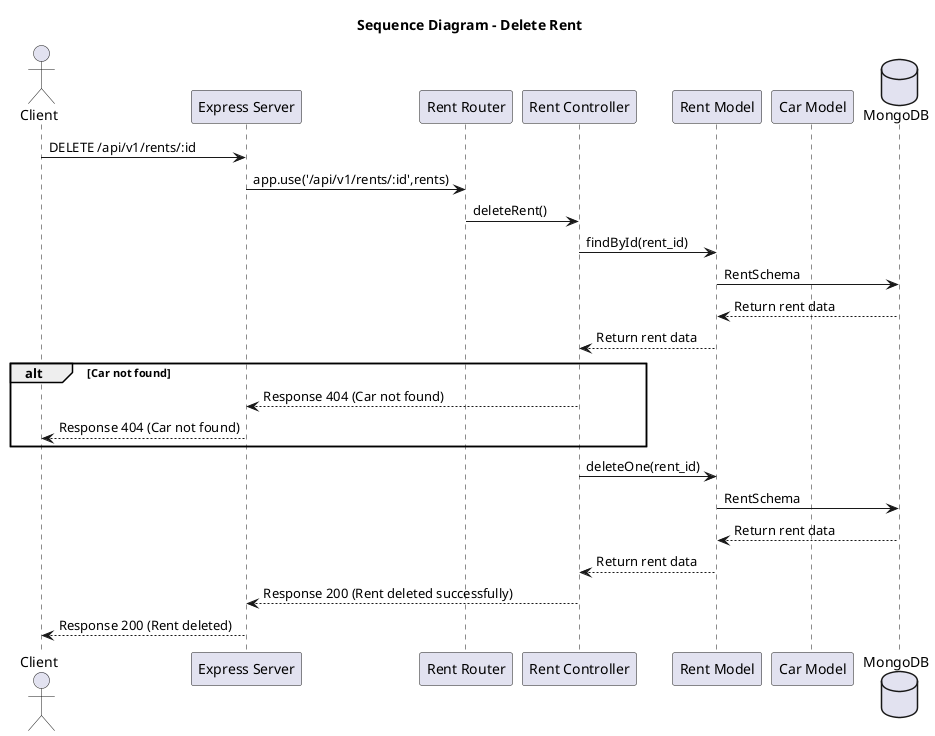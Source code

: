 @startuml
title Sequence Diagram - Delete Rent

actor Client
participant "Express Server" as Server
participant "Rent Router" as Router
participant "Rent Controller" as Controller
participant "Rent Model" as RentModel
participant "Car Model" as CarModel
database "MongoDB" as DB

Client -> Server: DELETE /api/v1/rents/:id
Server -> Router: app.use('/api/v1/rents/:id',rents)
Router -> Controller: deleteRent()

Controller -> RentModel: findById(rent_id)
RentModel -> DB: RentSchema
DB --> RentModel: Return rent data
RentModel --> Controller: Return rent data

alt Car not found
    Controller --> Server: Response 404 (Car not found)
    Server --> Client: Response 404 (Car not found)
end

Controller -> RentModel: deleteOne(rent_id)
RentModel -> DB: RentSchema
DB --> RentModel: Return rent data
RentModel --> Controller: Return rent data

Controller --> Server: Response 200 (Rent deleted successfully)
Server --> Client: Response 200 (Rent deleted)

@enduml
